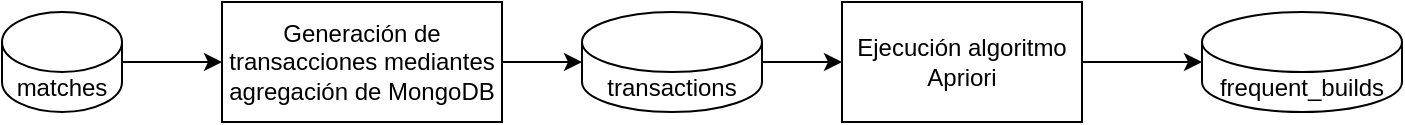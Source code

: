 <mxfile version="14.9.6" type="device"><diagram id="fugO7W0nAx54XfqWPDkS" name="Página-1"><mxGraphModel dx="1422" dy="760" grid="1" gridSize="10" guides="1" tooltips="1" connect="1" arrows="1" fold="1" page="1" pageScale="1" pageWidth="827" pageHeight="1169" math="0" shadow="0"><root><mxCell id="0"/><mxCell id="1" parent="0"/><mxCell id="7V2jKO59efASh_5OgfNW-25" value="" style="edgeStyle=orthogonalEdgeStyle;rounded=0;orthogonalLoop=1;jettySize=auto;html=1;" edge="1" parent="1" source="7V2jKO59efASh_5OgfNW-22" target="7V2jKO59efASh_5OgfNW-24"><mxGeometry relative="1" as="geometry"/></mxCell><mxCell id="7V2jKO59efASh_5OgfNW-22" value="matches" style="shape=cylinder3;whiteSpace=wrap;html=1;boundedLbl=1;backgroundOutline=1;size=15;" vertex="1" parent="1"><mxGeometry x="20" y="95" width="60" height="50" as="geometry"/></mxCell><mxCell id="7V2jKO59efASh_5OgfNW-27" value="" style="edgeStyle=orthogonalEdgeStyle;rounded=0;orthogonalLoop=1;jettySize=auto;html=1;" edge="1" parent="1" source="7V2jKO59efASh_5OgfNW-24" target="7V2jKO59efASh_5OgfNW-26"><mxGeometry relative="1" as="geometry"/></mxCell><mxCell id="7V2jKO59efASh_5OgfNW-24" value="Generación de transacciones mediantes agregación de MongoDB" style="rounded=0;whiteSpace=wrap;html=1;" vertex="1" parent="1"><mxGeometry x="130" y="90" width="140" height="60" as="geometry"/></mxCell><mxCell id="7V2jKO59efASh_5OgfNW-29" value="" style="edgeStyle=orthogonalEdgeStyle;rounded=0;orthogonalLoop=1;jettySize=auto;html=1;" edge="1" parent="1" source="7V2jKO59efASh_5OgfNW-26" target="7V2jKO59efASh_5OgfNW-28"><mxGeometry relative="1" as="geometry"/></mxCell><mxCell id="7V2jKO59efASh_5OgfNW-26" value="transactions" style="shape=cylinder3;whiteSpace=wrap;html=1;boundedLbl=1;backgroundOutline=1;size=15;" vertex="1" parent="1"><mxGeometry x="310" y="95" width="90" height="50" as="geometry"/></mxCell><mxCell id="7V2jKO59efASh_5OgfNW-31" value="" style="edgeStyle=orthogonalEdgeStyle;rounded=0;orthogonalLoop=1;jettySize=auto;html=1;" edge="1" parent="1" source="7V2jKO59efASh_5OgfNW-28" target="7V2jKO59efASh_5OgfNW-30"><mxGeometry relative="1" as="geometry"/></mxCell><mxCell id="7V2jKO59efASh_5OgfNW-28" value="Ejecución algoritmo Apriori" style="rounded=0;whiteSpace=wrap;html=1;" vertex="1" parent="1"><mxGeometry x="440" y="90" width="120" height="60" as="geometry"/></mxCell><mxCell id="7V2jKO59efASh_5OgfNW-30" value="frequent_builds" style="shape=cylinder3;whiteSpace=wrap;html=1;boundedLbl=1;backgroundOutline=1;size=15;" vertex="1" parent="1"><mxGeometry x="620" y="95" width="100" height="50" as="geometry"/></mxCell></root></mxGraphModel></diagram></mxfile>
